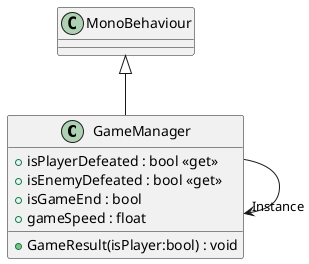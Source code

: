 @startuml
class GameManager {
    + isPlayerDefeated : bool <<get>>
    + isEnemyDefeated : bool <<get>>
    + isGameEnd : bool
    + gameSpeed : float
    + GameResult(isPlayer:bool) : void
}
MonoBehaviour <|-- GameManager
GameManager --> "Instance" GameManager
@enduml

